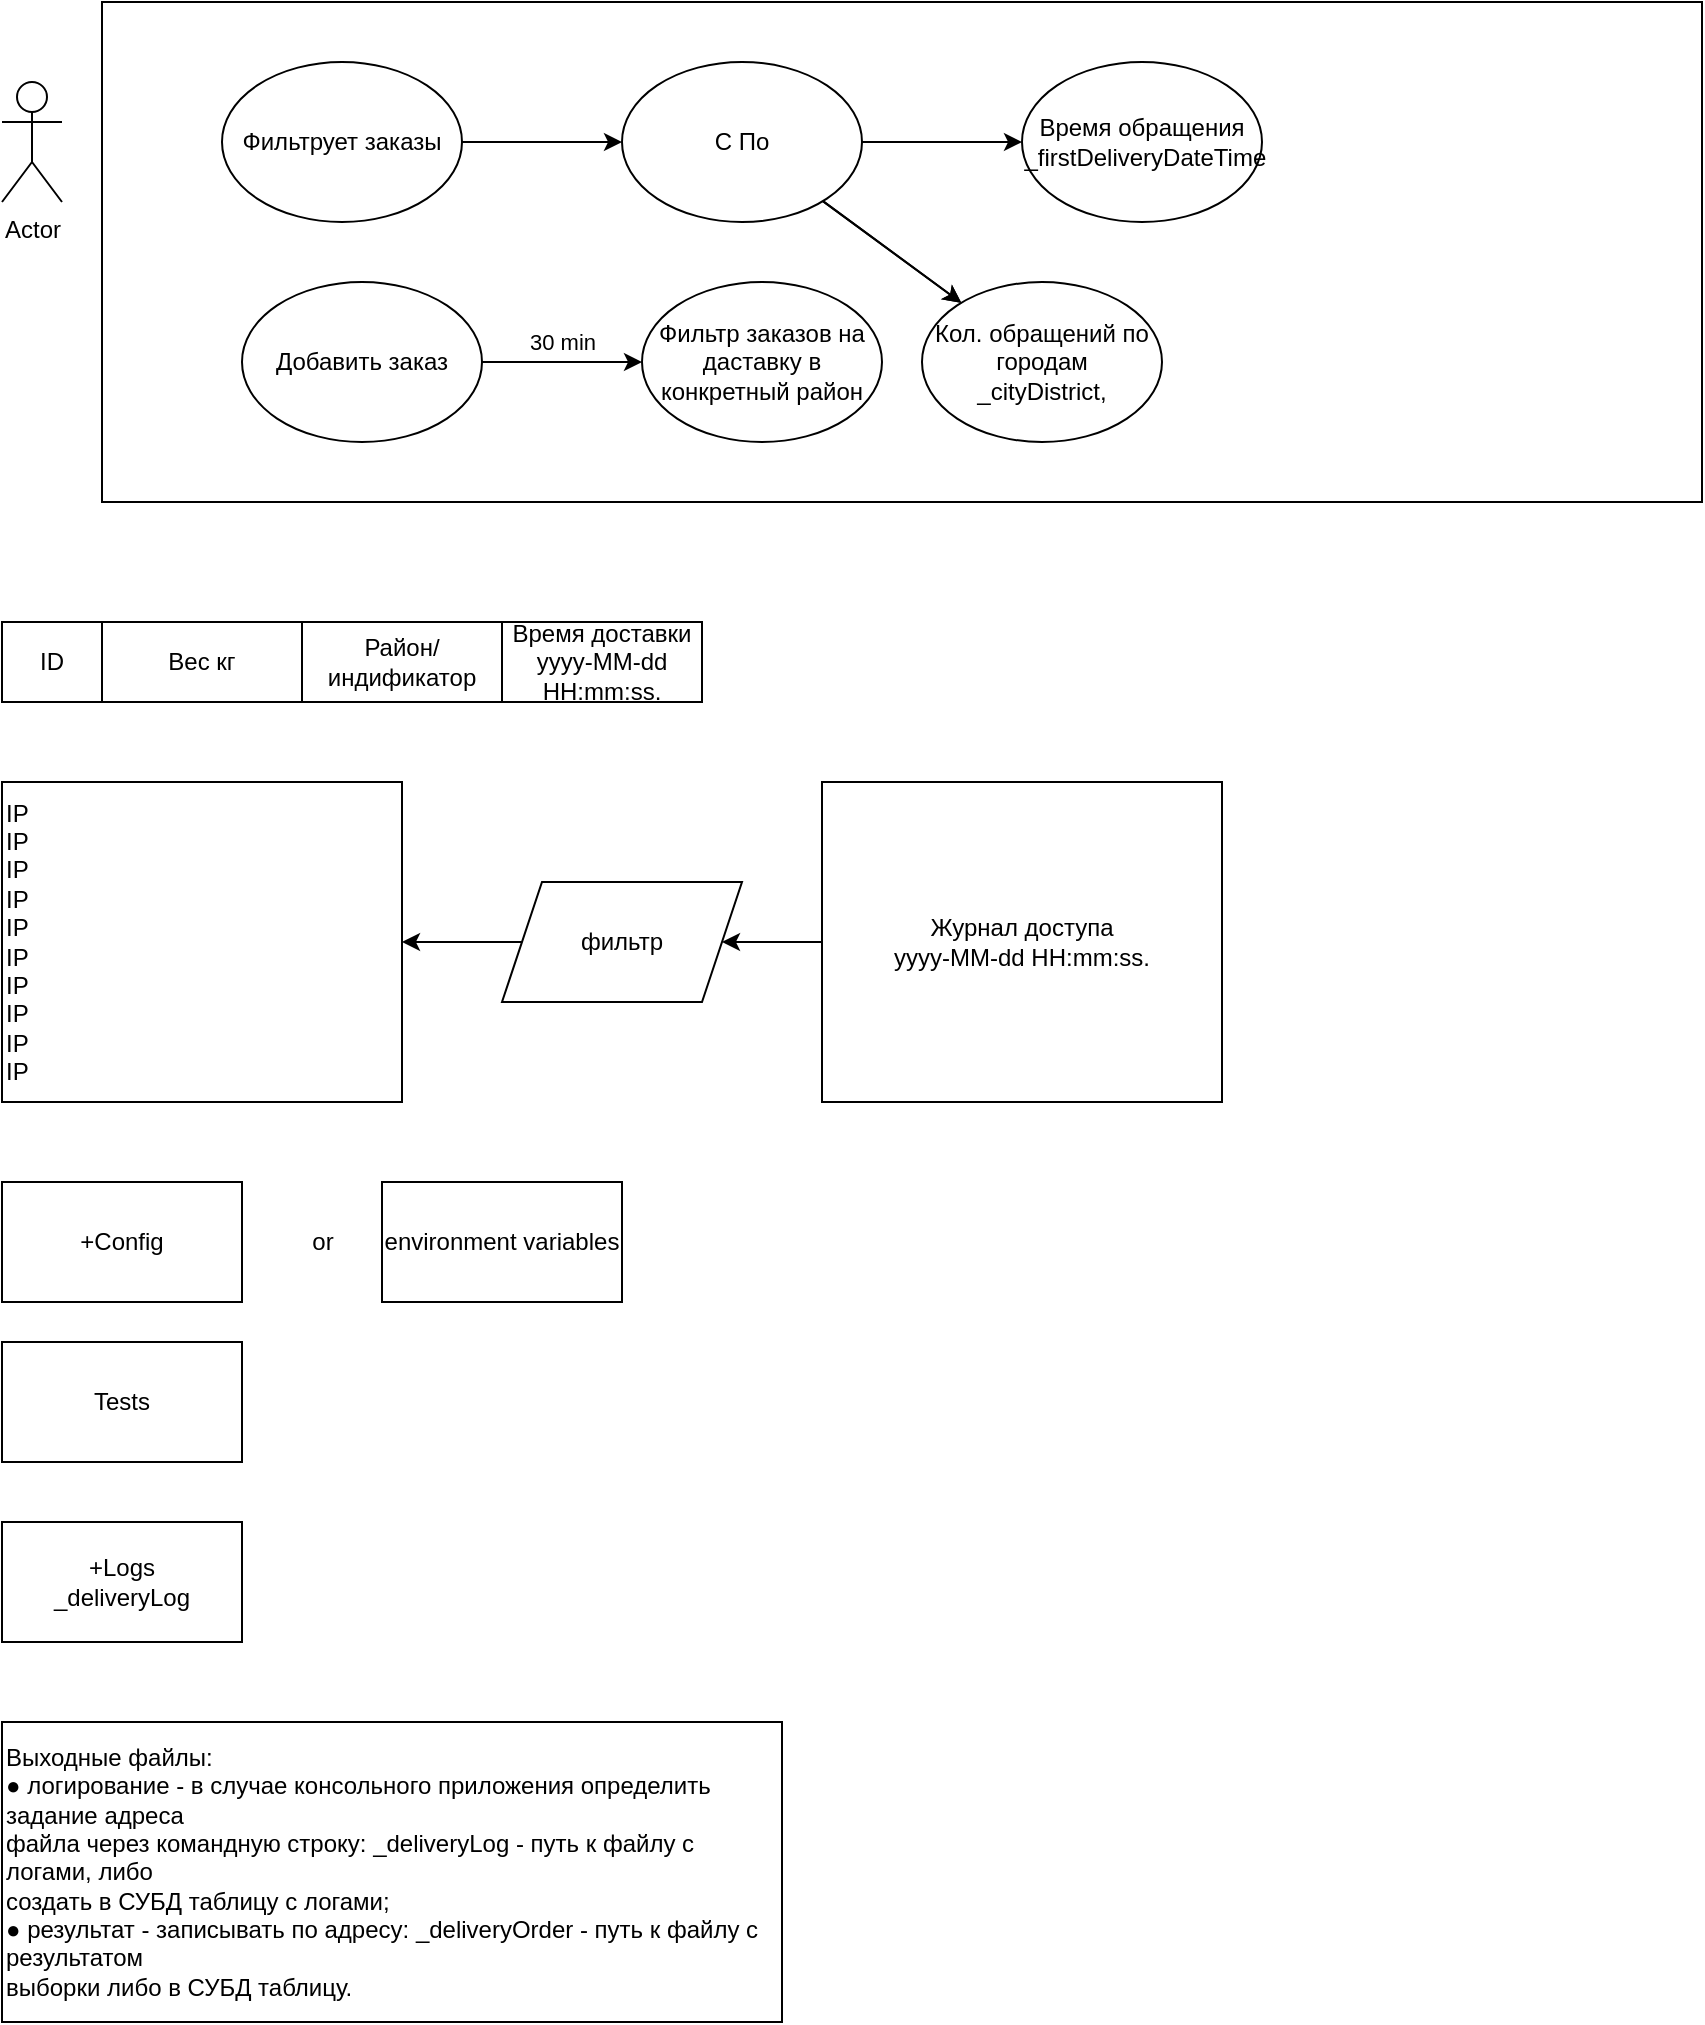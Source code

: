 <mxfile>
    <diagram id="bBDUrUussYN1V0q8UL7m" name="Page-1">
        <mxGraphModel dx="306" dy="475" grid="1" gridSize="10" guides="1" tooltips="1" connect="1" arrows="1" fold="1" page="1" pageScale="1" pageWidth="827" pageHeight="1169" math="0" shadow="0">
            <root>
                <mxCell id="0"/>
                <mxCell id="1" parent="0"/>
                <mxCell id="2" value="Actor" style="shape=umlActor;verticalLabelPosition=bottom;verticalAlign=top;html=1;outlineConnect=0;" vertex="1" parent="1">
                    <mxGeometry x="80" y="170" width="30" height="60" as="geometry"/>
                </mxCell>
                <mxCell id="3" value="" style="rounded=0;whiteSpace=wrap;html=1;" vertex="1" parent="1">
                    <mxGeometry x="130" y="130" width="800" height="250" as="geometry"/>
                </mxCell>
                <mxCell id="6" value="" style="edgeStyle=none;html=1;" edge="1" parent="1" source="4" target="5">
                    <mxGeometry relative="1" as="geometry"/>
                </mxCell>
                <mxCell id="4" value="Фильтрует заказы" style="ellipse;whiteSpace=wrap;html=1;" vertex="1" parent="1">
                    <mxGeometry x="190" y="160" width="120" height="80" as="geometry"/>
                </mxCell>
                <mxCell id="9" value="" style="edgeStyle=none;html=1;" edge="1" parent="1" source="5" target="8">
                    <mxGeometry relative="1" as="geometry"/>
                </mxCell>
                <mxCell id="10" value="" style="edgeStyle=none;html=1;" edge="1" parent="1" source="5" target="8">
                    <mxGeometry relative="1" as="geometry"/>
                </mxCell>
                <mxCell id="12" value="" style="edgeStyle=none;html=1;" edge="1" parent="1" source="5" target="11">
                    <mxGeometry relative="1" as="geometry"/>
                </mxCell>
                <mxCell id="5" value="С По" style="ellipse;whiteSpace=wrap;html=1;" vertex="1" parent="1">
                    <mxGeometry x="390" y="160" width="120" height="80" as="geometry"/>
                </mxCell>
                <mxCell id="8" value="Кол. обращений по городам&lt;br&gt;_cityDistrict," style="ellipse;whiteSpace=wrap;html=1;" vertex="1" parent="1">
                    <mxGeometry x="540" y="270" width="120" height="80" as="geometry"/>
                </mxCell>
                <mxCell id="11" value="Время обращения&lt;br&gt;&amp;nbsp;_firstDeliveryDateTime" style="ellipse;whiteSpace=wrap;html=1;" vertex="1" parent="1">
                    <mxGeometry x="590" y="160" width="120" height="80" as="geometry"/>
                </mxCell>
                <mxCell id="13" value="ID" style="rounded=0;whiteSpace=wrap;html=1;" vertex="1" parent="1">
                    <mxGeometry x="80" y="440" width="50" height="40" as="geometry"/>
                </mxCell>
                <mxCell id="15" value="Вес кг" style="rounded=0;whiteSpace=wrap;html=1;" vertex="1" parent="1">
                    <mxGeometry x="130" y="440" width="100" height="40" as="geometry"/>
                </mxCell>
                <mxCell id="16" value="Район/индификатор" style="rounded=0;whiteSpace=wrap;html=1;" vertex="1" parent="1">
                    <mxGeometry x="230" y="440" width="100" height="40" as="geometry"/>
                </mxCell>
                <mxCell id="17" value="Время доставки&lt;br&gt;yyyy-MM-dd HH:mm:ss." style="rounded=0;whiteSpace=wrap;html=1;" vertex="1" parent="1">
                    <mxGeometry x="330" y="440" width="100" height="40" as="geometry"/>
                </mxCell>
                <mxCell id="18" value="IP&lt;br&gt;IP&lt;br&gt;IP&lt;br&gt;IP&lt;br&gt;IP&lt;br&gt;IP&lt;br&gt;IP&lt;br&gt;IP&lt;br&gt;IP&lt;br&gt;IP" style="rounded=0;whiteSpace=wrap;html=1;align=left;" vertex="1" parent="1">
                    <mxGeometry x="80" y="520" width="200" height="160" as="geometry"/>
                </mxCell>
                <mxCell id="21" style="edgeStyle=none;html=1;entryX=1;entryY=0.5;entryDx=0;entryDy=0;" edge="1" parent="1" source="19" target="20">
                    <mxGeometry relative="1" as="geometry"/>
                </mxCell>
                <mxCell id="19" value="Журнал доступа&lt;br&gt;yyyy-MM-dd HH:mm:ss." style="rounded=0;whiteSpace=wrap;html=1;align=center;" vertex="1" parent="1">
                    <mxGeometry x="490" y="520" width="200" height="160" as="geometry"/>
                </mxCell>
                <mxCell id="22" style="edgeStyle=none;html=1;" edge="1" parent="1" source="20" target="18">
                    <mxGeometry relative="1" as="geometry"/>
                </mxCell>
                <mxCell id="20" value="фильтр" style="shape=parallelogram;perimeter=parallelogramPerimeter;whiteSpace=wrap;html=1;fixedSize=1;" vertex="1" parent="1">
                    <mxGeometry x="330" y="570" width="120" height="60" as="geometry"/>
                </mxCell>
                <mxCell id="25" value="" style="edgeStyle=none;html=1;" edge="1" parent="1" source="23" target="24">
                    <mxGeometry relative="1" as="geometry"/>
                </mxCell>
                <mxCell id="26" value="30 min" style="edgeLabel;html=1;align=center;verticalAlign=middle;resizable=0;points=[];" vertex="1" connectable="0" parent="25">
                    <mxGeometry x="0.575" relative="1" as="geometry">
                        <mxPoint x="-23" y="-10" as="offset"/>
                    </mxGeometry>
                </mxCell>
                <mxCell id="23" value="Добавить заказ" style="ellipse;whiteSpace=wrap;html=1;" vertex="1" parent="1">
                    <mxGeometry x="200" y="270" width="120" height="80" as="geometry"/>
                </mxCell>
                <mxCell id="24" value="Фильтр заказов на даставку в конкретный район" style="ellipse;whiteSpace=wrap;html=1;" vertex="1" parent="1">
                    <mxGeometry x="400" y="270" width="120" height="80" as="geometry"/>
                </mxCell>
                <mxCell id="27" value="+Config" style="rounded=0;whiteSpace=wrap;html=1;" vertex="1" parent="1">
                    <mxGeometry x="80" y="720" width="120" height="60" as="geometry"/>
                </mxCell>
                <mxCell id="28" value="or" style="text;html=1;align=center;verticalAlign=middle;resizable=0;points=[];autosize=1;strokeColor=none;fillColor=none;" vertex="1" parent="1">
                    <mxGeometry x="225" y="735" width="30" height="30" as="geometry"/>
                </mxCell>
                <mxCell id="29" value="&lt;span style=&quot;&quot; data-src-align=&quot;11:5&quot; class=&quot;EzKURWReUAB5oZgtQNkl&quot;&gt;environment&lt;/span&gt;&lt;span style=&quot;&quot;&gt; &lt;/span&gt;&lt;span style=&quot;&quot; data-src-align=&quot;0:10&quot; class=&quot;EzKURWReUAB5oZgtQNkl&quot;&gt;variables&lt;/span&gt;" style="whiteSpace=wrap;html=1;" vertex="1" parent="1">
                    <mxGeometry x="270" y="720" width="120" height="60" as="geometry"/>
                </mxCell>
                <mxCell id="30" value="Tests" style="rounded=0;whiteSpace=wrap;html=1;" vertex="1" parent="1">
                    <mxGeometry x="80" y="800" width="120" height="60" as="geometry"/>
                </mxCell>
                <mxCell id="31" value="+Logs&lt;br&gt;_deliveryLog" style="rounded=0;whiteSpace=wrap;html=1;" vertex="1" parent="1">
                    <mxGeometry x="80" y="890" width="120" height="60" as="geometry"/>
                </mxCell>
                <mxCell id="32" value="&lt;div&gt;Выходные файлы:&lt;/div&gt;&lt;div&gt;● логирование - в случае консольного приложения определить задание адреса&lt;/div&gt;&lt;div&gt;файла через командную строку: _deliveryLog - путь к файлу с логами, либо&lt;/div&gt;&lt;div&gt;создать в СУБД таблицу с логами;&lt;/div&gt;&lt;div&gt;● результат - записывать по адресу: _deliveryOrder - путь к файлу с результатом&lt;/div&gt;&lt;div&gt;выборки либо в СУБД таблицу.&lt;/div&gt;" style="whiteSpace=wrap;html=1;align=left;" vertex="1" parent="1">
                    <mxGeometry x="80" y="990" width="390" height="150" as="geometry"/>
                </mxCell>
            </root>
        </mxGraphModel>
    </diagram>
</mxfile>